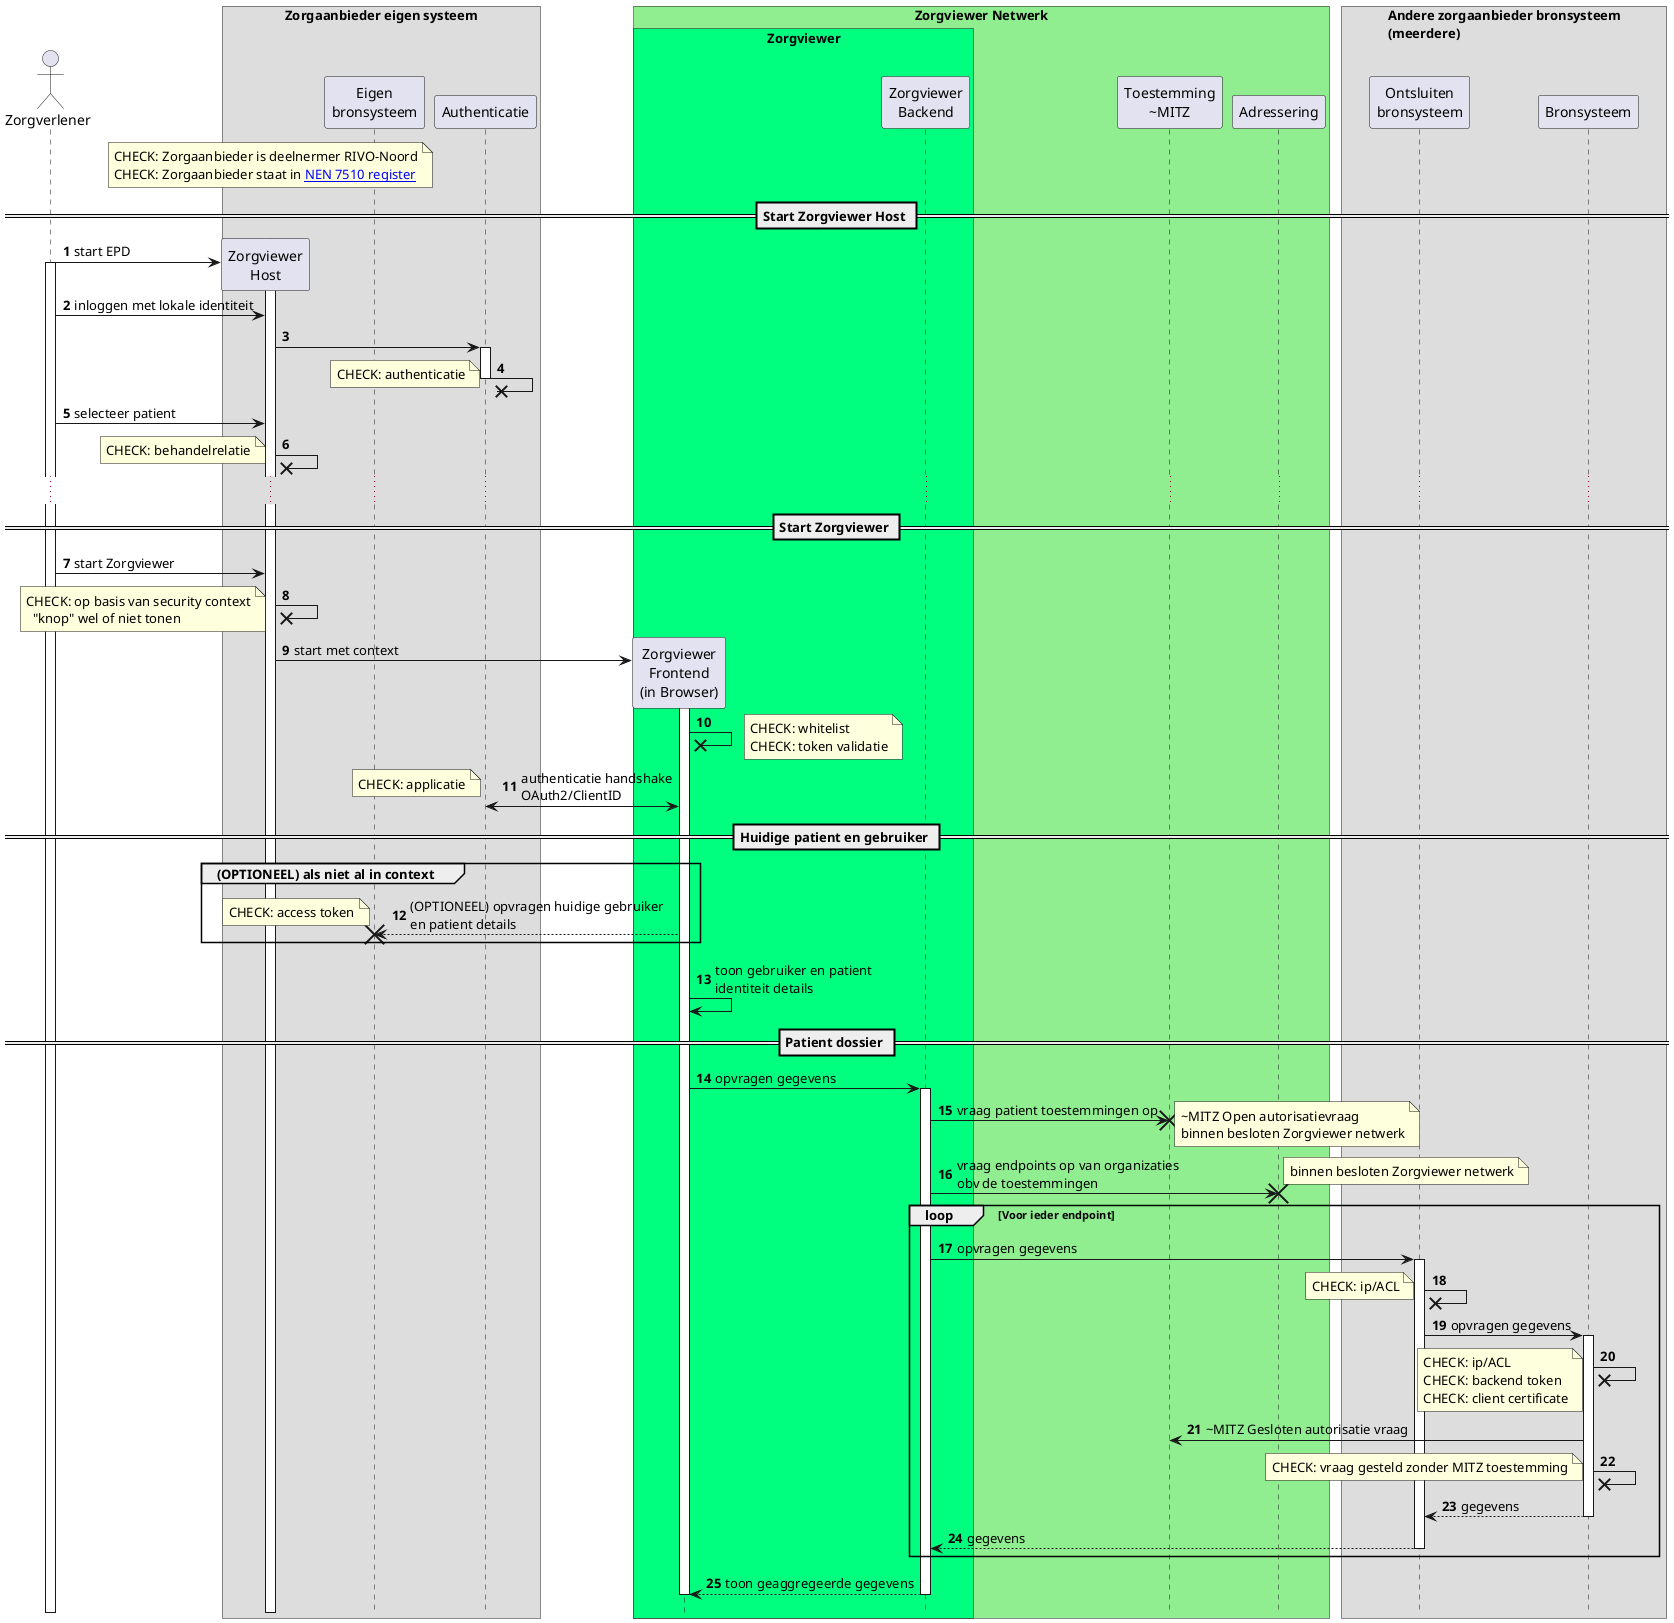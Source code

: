 @startuml
hide footbox
autonumber

actor Zorgverlener
box "Zorgaanbieder eigen systeem"
  participant "Zorgviewer\nHost" as Host
  participant "Eigen\nbronsysteem" as EBron
  participant Authenticatie
end box

!pragma teoz true
box "Zorgviewer Netwerk" #LightGreen
  box "Zorgviewer" #SpringGreen
    participant "Zorgviewer\nFrontend\n(in Browser)" as ZVFE
    participant "Zorgviewer\nBackend" as ZVBE
  end box
  participant "Toestemming\n~MITZ" as Toestemming
  participant Adressering
end box

box "Andere zorgaanbieder bronsysteem\n(meerdere)"
  participant "Ontsluiten\nbronsysteem" as AOBron
  participant "Bronsysteem" as ABron
end box

note over Host
  CHECK: Zorgaanbieder is deelnermer RIVO-Noord
  CHECK: Zorgaanbieder staat in [[https://www.nen.nl/certificatie-en-keurmerken-nen-7510 NEN 7510 register]]
end note

== Start Zorgviewer Host ==

Zorgverlener->Host ** : start EPD
activate Zorgverlener
activate Host
Zorgverlener->Host: inloggen met lokale identiteit
Host->Authenticatie
activate Authenticatie
Authenticatie ->x Authenticatie
note left
  CHECK: authenticatie
end note
deactivate Authenticatie
Zorgverlener->Host: selecteer patient
Host ->x Host
note left
  CHECK: behandelrelatie
end note

...

== Start Zorgviewer ==

Zorgverlener->Host: start Zorgviewer
Host ->x Host
note left
  CHECK: op basis van security context
    "knop" wel of niet tonen
end note
Host->ZVFE ** : start met context
activate ZVFE
ZVFE ->x ZVFE
note right
  CHECK: whitelist
  CHECK: token validatie
end note
ZVFE<->Authenticatie: authenticatie handshake\nOAuth2/ClientID
note left
  CHECK: applicatie
end note
destroy Authenticatie

== Huidige patient en gebruiker ==

group (OPTIONEEL) als niet al in context
  ZVFE-->EBron: (OPTIONEEL) opvragen huidige gebruiker\nen patient details
  note left
    CHECK: access token
  end note
  destroy EBron
end
ZVFE->ZVFE: toon gebruiker en patient\nidentiteit details

== Patient dossier ==

ZVFE->ZVBE: opvragen gegevens
activate ZVBE
ZVBE->Toestemming: vraag patient toestemmingen op
note right
  ~MITZ Open autorisatievraag
  binnen besloten Zorgviewer netwerk
end note
destroy Toestemming
ZVBE->Adressering: vraag endpoints op van organizaties\nobv de toestemmingen
note right
  binnen besloten Zorgviewer netwerk
end note
destroy Adressering
loop Voor ieder endpoint
  ZVBE->AOBron: opvragen gegevens
  activate AOBron
  AOBron ->x AOBron
  note left
    CHECK: ip/ACL
  end note
  AOBron->ABron: opvragen gegevens
  activate ABron
  ABron ->x ABron
  note left
    CHECK: ip/ACL
    CHECK: backend token
    CHECK: client certificate
  end note
  ABron->Toestemming: ~MITZ Gesloten autorisatie vraag
  ABron ->x ABron
  note left
    CHECK: vraag gesteld zonder MITZ toestemming
  end note
  ABron-->AOBron: gegevens
  deactivate ABron
  AOBron-->ZVBE: gegevens
  deactivate AOBron
end
ZVBE-->ZVFE: toon geaggregeerde gegevens
deactivate ZVBE
deactivate ZVFE

@enduml